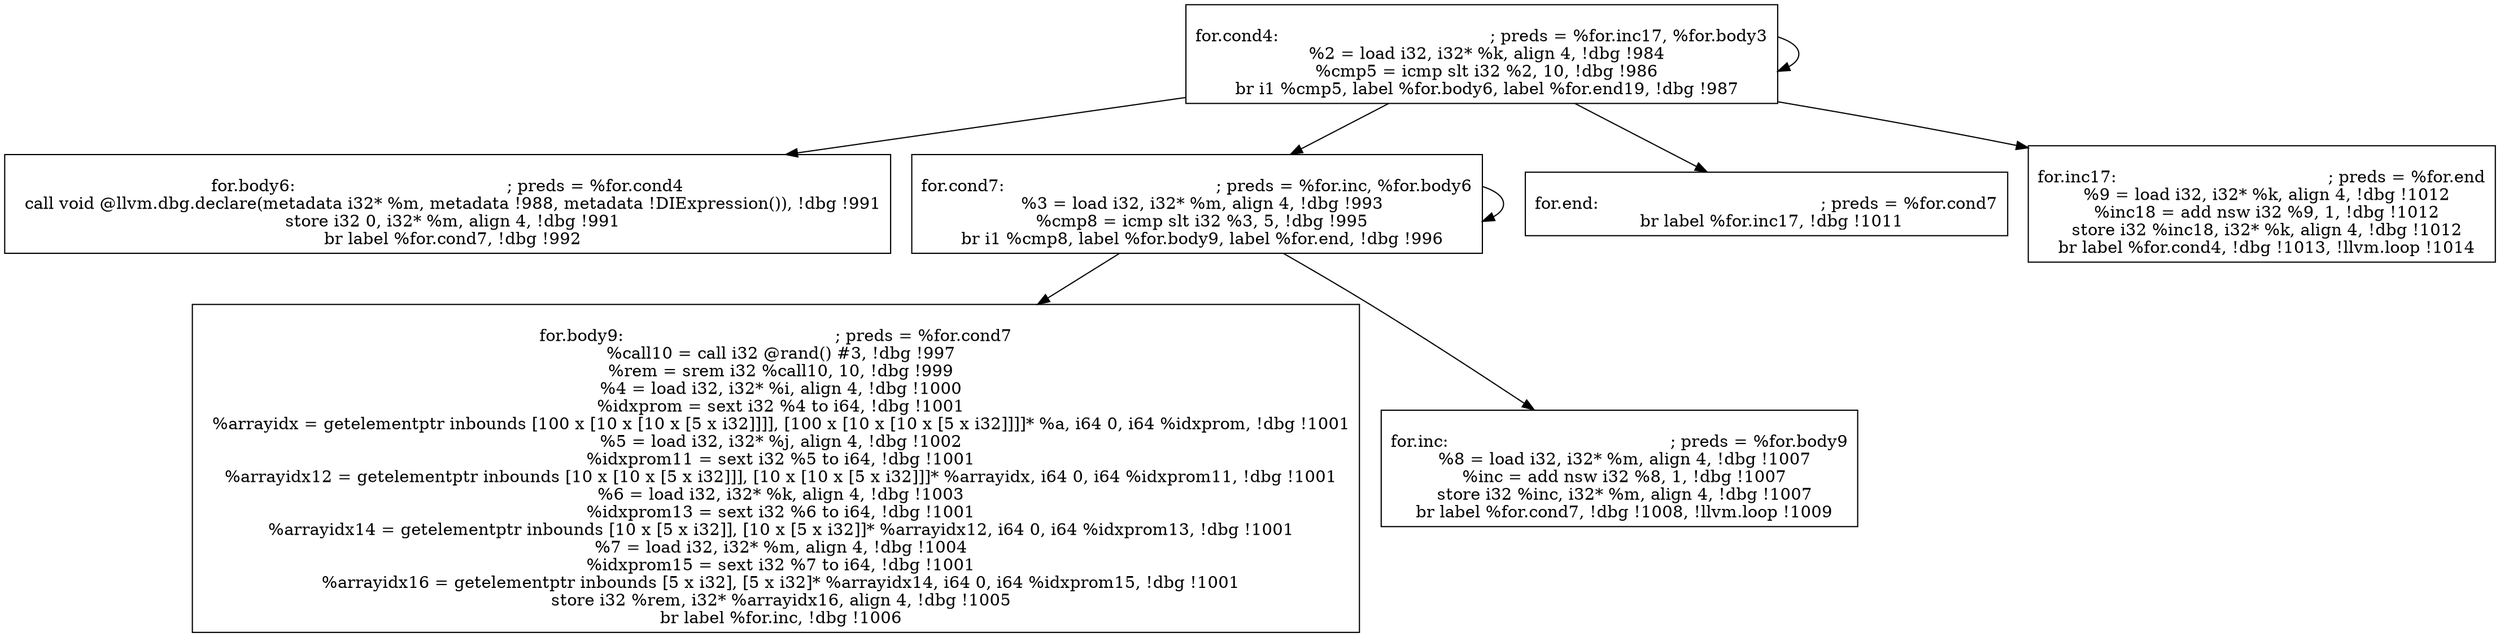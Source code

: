 
digraph G {


node111 [label="
for.body9:                                        ; preds = %for.cond7
  %call10 = call i32 @rand() #3, !dbg !997
  %rem = srem i32 %call10, 10, !dbg !999
  %4 = load i32, i32* %i, align 4, !dbg !1000
  %idxprom = sext i32 %4 to i64, !dbg !1001
  %arrayidx = getelementptr inbounds [100 x [10 x [10 x [5 x i32]]]], [100 x [10 x [10 x [5 x i32]]]]* %a, i64 0, i64 %idxprom, !dbg !1001
  %5 = load i32, i32* %j, align 4, !dbg !1002
  %idxprom11 = sext i32 %5 to i64, !dbg !1001
  %arrayidx12 = getelementptr inbounds [10 x [10 x [5 x i32]]], [10 x [10 x [5 x i32]]]* %arrayidx, i64 0, i64 %idxprom11, !dbg !1001
  %6 = load i32, i32* %k, align 4, !dbg !1003
  %idxprom13 = sext i32 %6 to i64, !dbg !1001
  %arrayidx14 = getelementptr inbounds [10 x [5 x i32]], [10 x [5 x i32]]* %arrayidx12, i64 0, i64 %idxprom13, !dbg !1001
  %7 = load i32, i32* %m, align 4, !dbg !1004
  %idxprom15 = sext i32 %7 to i64, !dbg !1001
  %arrayidx16 = getelementptr inbounds [5 x i32], [5 x i32]* %arrayidx14, i64 0, i64 %idxprom15, !dbg !1001
  store i32 %rem, i32* %arrayidx16, align 4, !dbg !1005
  br label %for.inc, !dbg !1006
",shape=rectangle ]
node106 [label="
for.body6:                                        ; preds = %for.cond4
  call void @llvm.dbg.declare(metadata i32* %m, metadata !988, metadata !DIExpression()), !dbg !991
  store i32 0, i32* %m, align 4, !dbg !991
  br label %for.cond7, !dbg !992
",shape=rectangle ]
node108 [label="
for.cond7:                                        ; preds = %for.inc, %for.body6
  %3 = load i32, i32* %m, align 4, !dbg !993
  %cmp8 = icmp slt i32 %3, 5, !dbg !995
  br i1 %cmp8, label %for.body9, label %for.end, !dbg !996
",shape=rectangle ]
node105 [label="
for.inc:                                          ; preds = %for.body9
  %8 = load i32, i32* %m, align 4, !dbg !1007
  %inc = add nsw i32 %8, 1, !dbg !1007
  store i32 %inc, i32* %m, align 4, !dbg !1007
  br label %for.cond7, !dbg !1008, !llvm.loop !1009
",shape=rectangle ]
node109 [label="
for.end:                                          ; preds = %for.cond7
  br label %for.inc17, !dbg !1011
",shape=rectangle ]
node110 [label="
for.inc17:                                        ; preds = %for.end
  %9 = load i32, i32* %k, align 4, !dbg !1012
  %inc18 = add nsw i32 %9, 1, !dbg !1012
  store i32 %inc18, i32* %k, align 4, !dbg !1012
  br label %for.cond4, !dbg !1013, !llvm.loop !1014
",shape=rectangle ]
node107 [label="
for.cond4:                                        ; preds = %for.inc17, %for.body3
  %2 = load i32, i32* %k, align 4, !dbg !984
  %cmp5 = icmp slt i32 %2, 10, !dbg !986
  br i1 %cmp5, label %for.body6, label %for.end19, !dbg !987
",shape=rectangle ]

node108->node108 [ ]
node107->node109 [ ]
node107->node107 [ ]
node107->node106 [ ]
node108->node111 [ ]
node107->node110 [ ]
node108->node105 [ ]
node107->node108 [ ]


}
